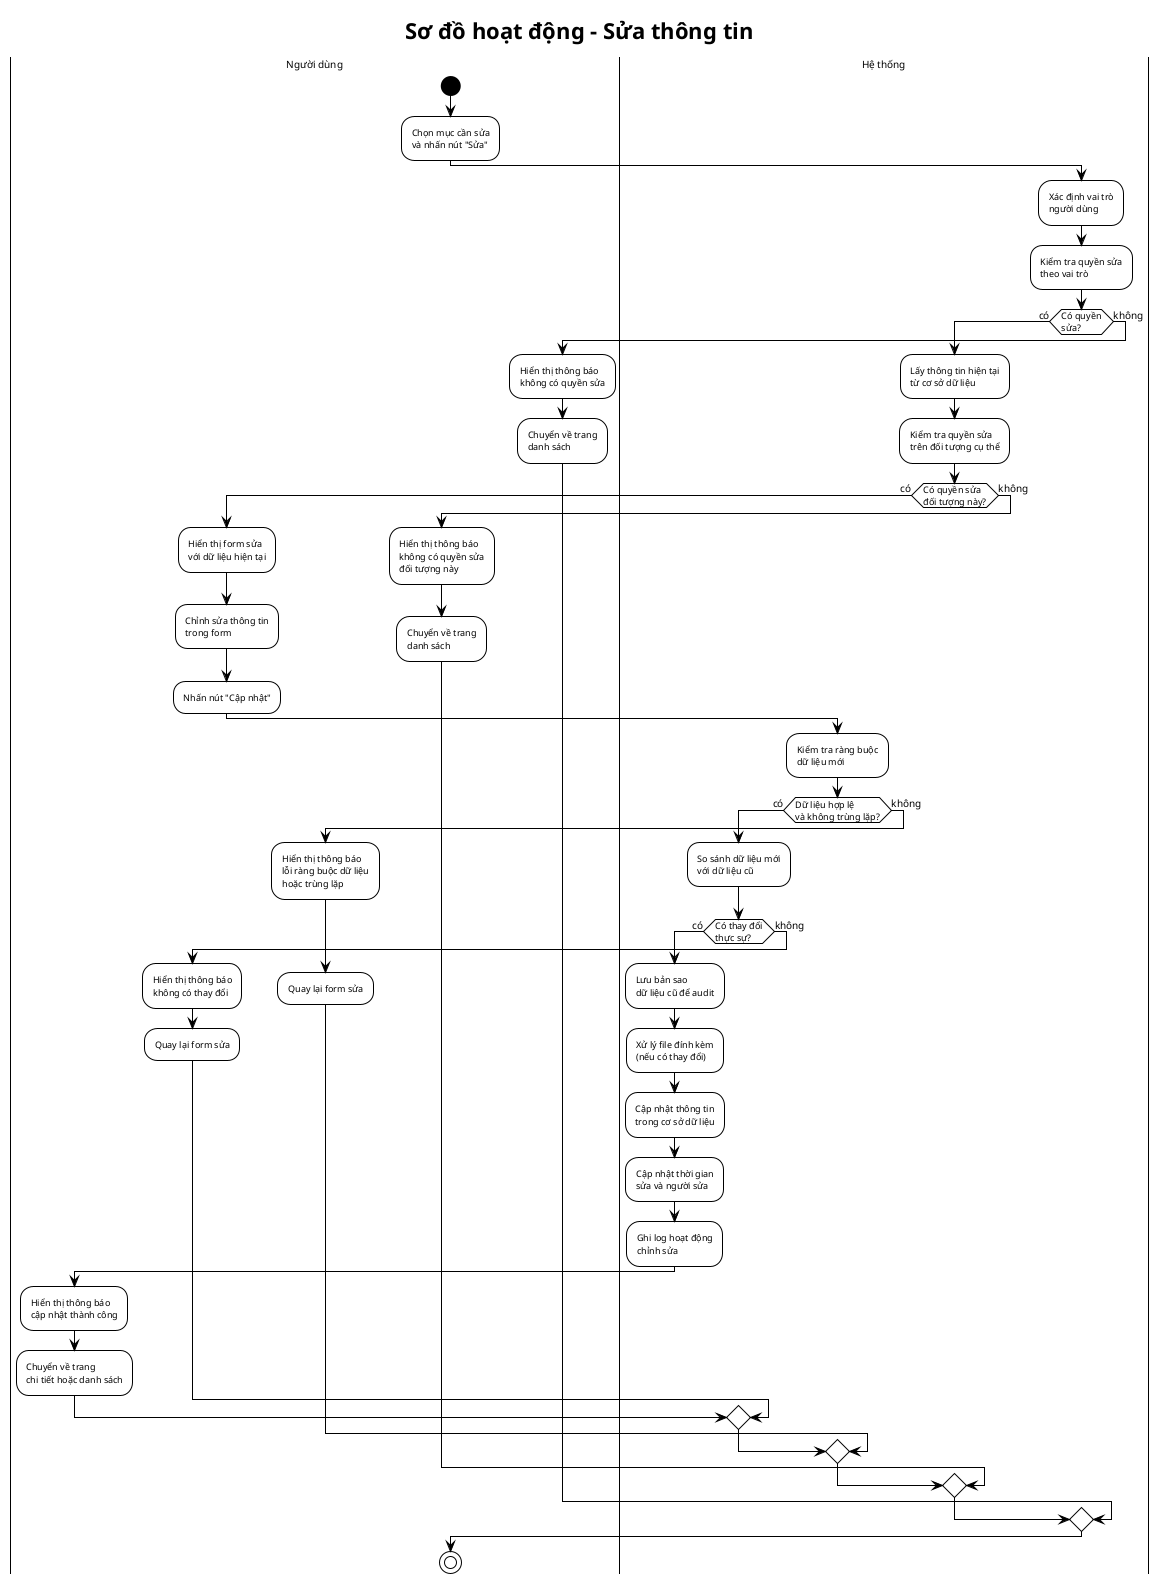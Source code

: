 @startuml "Sơ đồ hoạt động - Sửa thông tin"
!theme plain
skinparam defaultFontSize 10
skinparam activityFontSize 9
skinparam swimlaneTitleFontSize 10
skinparam maxMessageSize 150
skinparam ranksep 60
skinparam activityStartColor black
skinparam activityEndColor black
skinparam activityEndColorBorder black
skinparam activityBarColor black
skinparam circledCharacterFontColor black

title Sơ đồ hoạt động - Sửa thông tin

|Người dùng|
start;
:Chọn mục cần sửa\nvà nhấn nút "Sửa";

|Hệ thống|

  :Xác định vai trò\nngười dùng;
  :Kiểm tra quyền sửa\ntheo vai trò;
  
  if (Có quyền\nsửa?) then (có)
    :Lấy thông tin hiện tại\ntừ cơ sở dữ liệu;
    :Kiểm tra quyền sửa\ntrên đối tượng cụ thể;
    
    if (Có quyền sửa\nđối tượng này?) then (có)
      |Người dùng|
      :Hiển thị form sửa\nvới dữ liệu hiện tại;
      :Chỉnh sửa thông tin\ntrong form;
      :Nhấn nút "Cập nhật";
      
      |Hệ thống|
      
        :Kiểm tra ràng buộc\ndữ liệu mới;
        
        if (Dữ liệu hợp lệ\nvà không trùng lặp?) then (có)
          :So sánh dữ liệu mới\nvới dữ liệu cũ;
          
          if (Có thay đổi\nthực sự?) then (có)
            :Lưu bản sao\ndữ liệu cũ để audit;
            :Xử lý file đính kèm\n(nếu có thay đổi);
            :Cập nhật thông tin\ntrong cơ sở dữ liệu;
            :Cập nhật thời gian\nsửa và người sửa;
            :Ghi log hoạt động\nchỉnh sửa;
            
            |Người dùng|
            :Hiển thị thông báo\ncập nhật thành công;
            :Chuyển về trang\nchi tiết hoặc danh sách;
            
          else (không)
            :Hiển thị thông báo\nkhông có thay đổi;
            :Quay lại form sửa;
          endif
          
        else (không)
          :Hiển thị thông báo\nlỗi ràng buộc dữ liệu\nhoặc trùng lặp;
          -> \n\n;
          :Quay lại form sửa;
        endif
        
      
      
    else (không)
      :Hiển thị thông báo\nkhông có quyền sửa\nđối tượng này;
      :Chuyển về trang\ndanh sách;
    endif
    
  else (không)
    :Hiển thị thông báo\nkhông có quyền sửa;
    :Chuyển về trang\ndanh sách;
  endif
  


stop

@enduml
